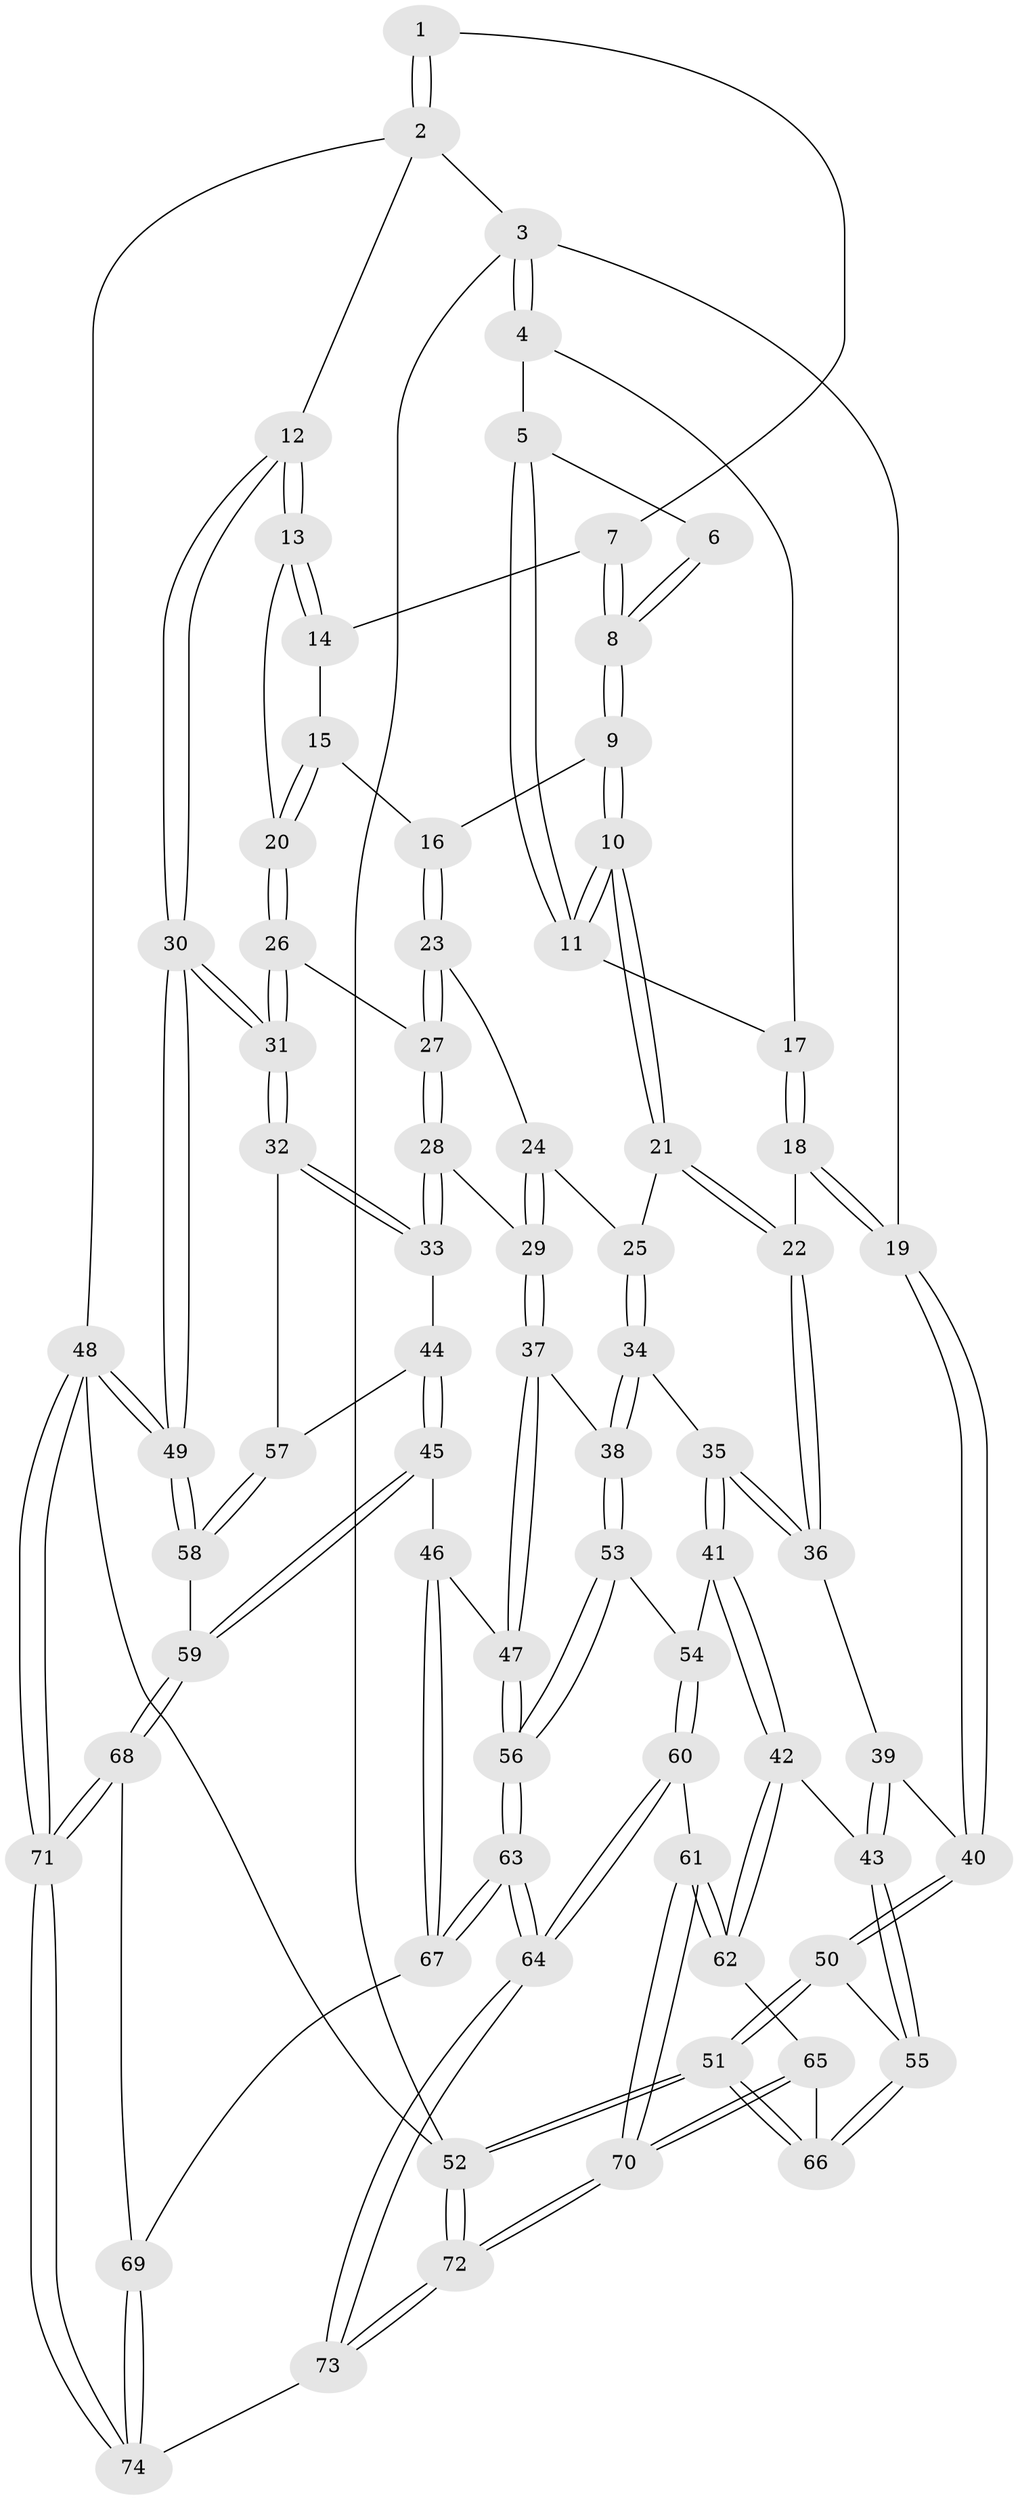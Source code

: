 // coarse degree distribution, {4: 0.4, 5: 0.35555555555555557, 3: 0.15555555555555556, 6: 0.06666666666666667, 7: 0.022222222222222223}
// Generated by graph-tools (version 1.1) at 2025/42/03/06/25 10:42:34]
// undirected, 74 vertices, 182 edges
graph export_dot {
graph [start="1"]
  node [color=gray90,style=filled];
  1 [pos="+0.866963218809597+0"];
  2 [pos="+1+0"];
  3 [pos="+0+0"];
  4 [pos="+0+0"];
  5 [pos="+0.33586541451644536+0"];
  6 [pos="+0.4567557118404038+0"];
  7 [pos="+0.7169612217664635+0.14466607588127237"];
  8 [pos="+0.5960780699849131+0.19908263618983296"];
  9 [pos="+0.5931066461324008+0.20551668736329812"];
  10 [pos="+0.3876899136171307+0.3220153686323609"];
  11 [pos="+0.3764462211506389+0.25120269768235826"];
  12 [pos="+1+0"];
  13 [pos="+0.9022252062232452+0.2609299035202969"];
  14 [pos="+0.7443735923986072+0.17684598982925273"];
  15 [pos="+0.7445927554613174+0.3128378674500835"];
  16 [pos="+0.6634131825655362+0.31915744170493066"];
  17 [pos="+0.08384002974268599+0.07684227142375702"];
  18 [pos="+0.22318587592859596+0.330931490167086"];
  19 [pos="+0+0.41144613003962277"];
  20 [pos="+0.8559553296668286+0.3624656263182864"];
  21 [pos="+0.37549942877331893+0.3487897612188876"];
  22 [pos="+0.3111592474559996+0.37693104256758053"];
  23 [pos="+0.6520814655676261+0.35977273442600033"];
  24 [pos="+0.6243024321911231+0.39959201384703874"];
  25 [pos="+0.4921851976466608+0.4408437375851758"];
  26 [pos="+0.8565583010413287+0.37004572567686767"];
  27 [pos="+0.7970292416880501+0.4463662477547055"];
  28 [pos="+0.7668419131349002+0.5121168277506838"];
  29 [pos="+0.7295453083899969+0.5232752809967568"];
  30 [pos="+1+0.6060303166314401"];
  31 [pos="+1+0.6059450399131804"];
  32 [pos="+1+0.6276939217203467"];
  33 [pos="+0.8145335805726575+0.5570146337660299"];
  34 [pos="+0.5493566452137343+0.5959796886629215"];
  35 [pos="+0.2925185834399044+0.5910507996816743"];
  36 [pos="+0.2958664928583627+0.41501835702941586"];
  37 [pos="+0.5912891851130906+0.6430683438762516"];
  38 [pos="+0.5784986614797764+0.6365233213506875"];
  39 [pos="+0.09904052342092146+0.5175470589484508"];
  40 [pos="+0+0.4317944967606539"];
  41 [pos="+0.2500606420962504+0.7133465011000346"];
  42 [pos="+0.21771667186379556+0.7226498800105681"];
  43 [pos="+0.18620166665848792+0.724516561063831"];
  44 [pos="+0.7937326245704035+0.7463495805161016"];
  45 [pos="+0.7300852405621038+0.7736687685573373"];
  46 [pos="+0.7271225269047195+0.7744199004409646"];
  47 [pos="+0.6201268601568717+0.7020360901052615"];
  48 [pos="+1+1"];
  49 [pos="+1+0.9485856837001169"];
  50 [pos="+0+0.4756234797585367"];
  51 [pos="+0+1"];
  52 [pos="+0+1"];
  53 [pos="+0.34985898932861825+0.745969170429221"];
  54 [pos="+0.3131890522967439+0.7465543759561011"];
  55 [pos="+0.1649705582125491+0.7333711112234739"];
  56 [pos="+0.5102222027540901+0.8617739396612925"];
  57 [pos="+0.8819698259407368+0.7433301931404132"];
  58 [pos="+0.9209901892155933+0.9046450479218953"];
  59 [pos="+0.9014292920209838+0.9156369146905037"];
  60 [pos="+0.3560596295728531+0.9287915357968095"];
  61 [pos="+0.26342031524654663+0.9403649351415488"];
  62 [pos="+0.23692361770585219+0.9185593485524608"];
  63 [pos="+0.5072891993282138+1"];
  64 [pos="+0.5037955287028214+1"];
  65 [pos="+0.18317171462766013+0.9372206909222341"];
  66 [pos="+0.048877457619376+0.8387101125706002"];
  67 [pos="+0.7153602012879444+0.8882612147881694"];
  68 [pos="+0.8897843960096113+0.9275892862829327"];
  69 [pos="+0.7957280426842823+0.9572435469249085"];
  70 [pos="+0.1874033543778019+1"];
  71 [pos="+0.9620029620985091+1"];
  72 [pos="+0.1442340819781495+1"];
  73 [pos="+0.4997002190120091+1"];
  74 [pos="+0.7943967557621372+1"];
  1 -- 2;
  1 -- 2;
  1 -- 7;
  2 -- 3;
  2 -- 12;
  2 -- 48;
  3 -- 4;
  3 -- 4;
  3 -- 19;
  3 -- 52;
  4 -- 5;
  4 -- 17;
  5 -- 6;
  5 -- 11;
  5 -- 11;
  6 -- 8;
  6 -- 8;
  7 -- 8;
  7 -- 8;
  7 -- 14;
  8 -- 9;
  8 -- 9;
  9 -- 10;
  9 -- 10;
  9 -- 16;
  10 -- 11;
  10 -- 11;
  10 -- 21;
  10 -- 21;
  11 -- 17;
  12 -- 13;
  12 -- 13;
  12 -- 30;
  12 -- 30;
  13 -- 14;
  13 -- 14;
  13 -- 20;
  14 -- 15;
  15 -- 16;
  15 -- 20;
  15 -- 20;
  16 -- 23;
  16 -- 23;
  17 -- 18;
  17 -- 18;
  18 -- 19;
  18 -- 19;
  18 -- 22;
  19 -- 40;
  19 -- 40;
  20 -- 26;
  20 -- 26;
  21 -- 22;
  21 -- 22;
  21 -- 25;
  22 -- 36;
  22 -- 36;
  23 -- 24;
  23 -- 27;
  23 -- 27;
  24 -- 25;
  24 -- 29;
  24 -- 29;
  25 -- 34;
  25 -- 34;
  26 -- 27;
  26 -- 31;
  26 -- 31;
  27 -- 28;
  27 -- 28;
  28 -- 29;
  28 -- 33;
  28 -- 33;
  29 -- 37;
  29 -- 37;
  30 -- 31;
  30 -- 31;
  30 -- 49;
  30 -- 49;
  31 -- 32;
  31 -- 32;
  32 -- 33;
  32 -- 33;
  32 -- 57;
  33 -- 44;
  34 -- 35;
  34 -- 38;
  34 -- 38;
  35 -- 36;
  35 -- 36;
  35 -- 41;
  35 -- 41;
  36 -- 39;
  37 -- 38;
  37 -- 47;
  37 -- 47;
  38 -- 53;
  38 -- 53;
  39 -- 40;
  39 -- 43;
  39 -- 43;
  40 -- 50;
  40 -- 50;
  41 -- 42;
  41 -- 42;
  41 -- 54;
  42 -- 43;
  42 -- 62;
  42 -- 62;
  43 -- 55;
  43 -- 55;
  44 -- 45;
  44 -- 45;
  44 -- 57;
  45 -- 46;
  45 -- 59;
  45 -- 59;
  46 -- 47;
  46 -- 67;
  46 -- 67;
  47 -- 56;
  47 -- 56;
  48 -- 49;
  48 -- 49;
  48 -- 71;
  48 -- 71;
  48 -- 52;
  49 -- 58;
  49 -- 58;
  50 -- 51;
  50 -- 51;
  50 -- 55;
  51 -- 52;
  51 -- 52;
  51 -- 66;
  51 -- 66;
  52 -- 72;
  52 -- 72;
  53 -- 54;
  53 -- 56;
  53 -- 56;
  54 -- 60;
  54 -- 60;
  55 -- 66;
  55 -- 66;
  56 -- 63;
  56 -- 63;
  57 -- 58;
  57 -- 58;
  58 -- 59;
  59 -- 68;
  59 -- 68;
  60 -- 61;
  60 -- 64;
  60 -- 64;
  61 -- 62;
  61 -- 62;
  61 -- 70;
  61 -- 70;
  62 -- 65;
  63 -- 64;
  63 -- 64;
  63 -- 67;
  63 -- 67;
  64 -- 73;
  64 -- 73;
  65 -- 66;
  65 -- 70;
  65 -- 70;
  67 -- 69;
  68 -- 69;
  68 -- 71;
  68 -- 71;
  69 -- 74;
  69 -- 74;
  70 -- 72;
  70 -- 72;
  71 -- 74;
  71 -- 74;
  72 -- 73;
  72 -- 73;
  73 -- 74;
}
